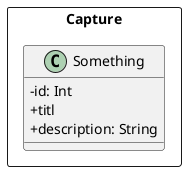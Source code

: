 @startuml meusys

skinparam ClassAttributeIconSize 0

package Capture <<Rectangle>> {

  ' alguma coisa
  class Something {  
    - id: Int
    + titl
    + description: String
  }

}

@enduml 